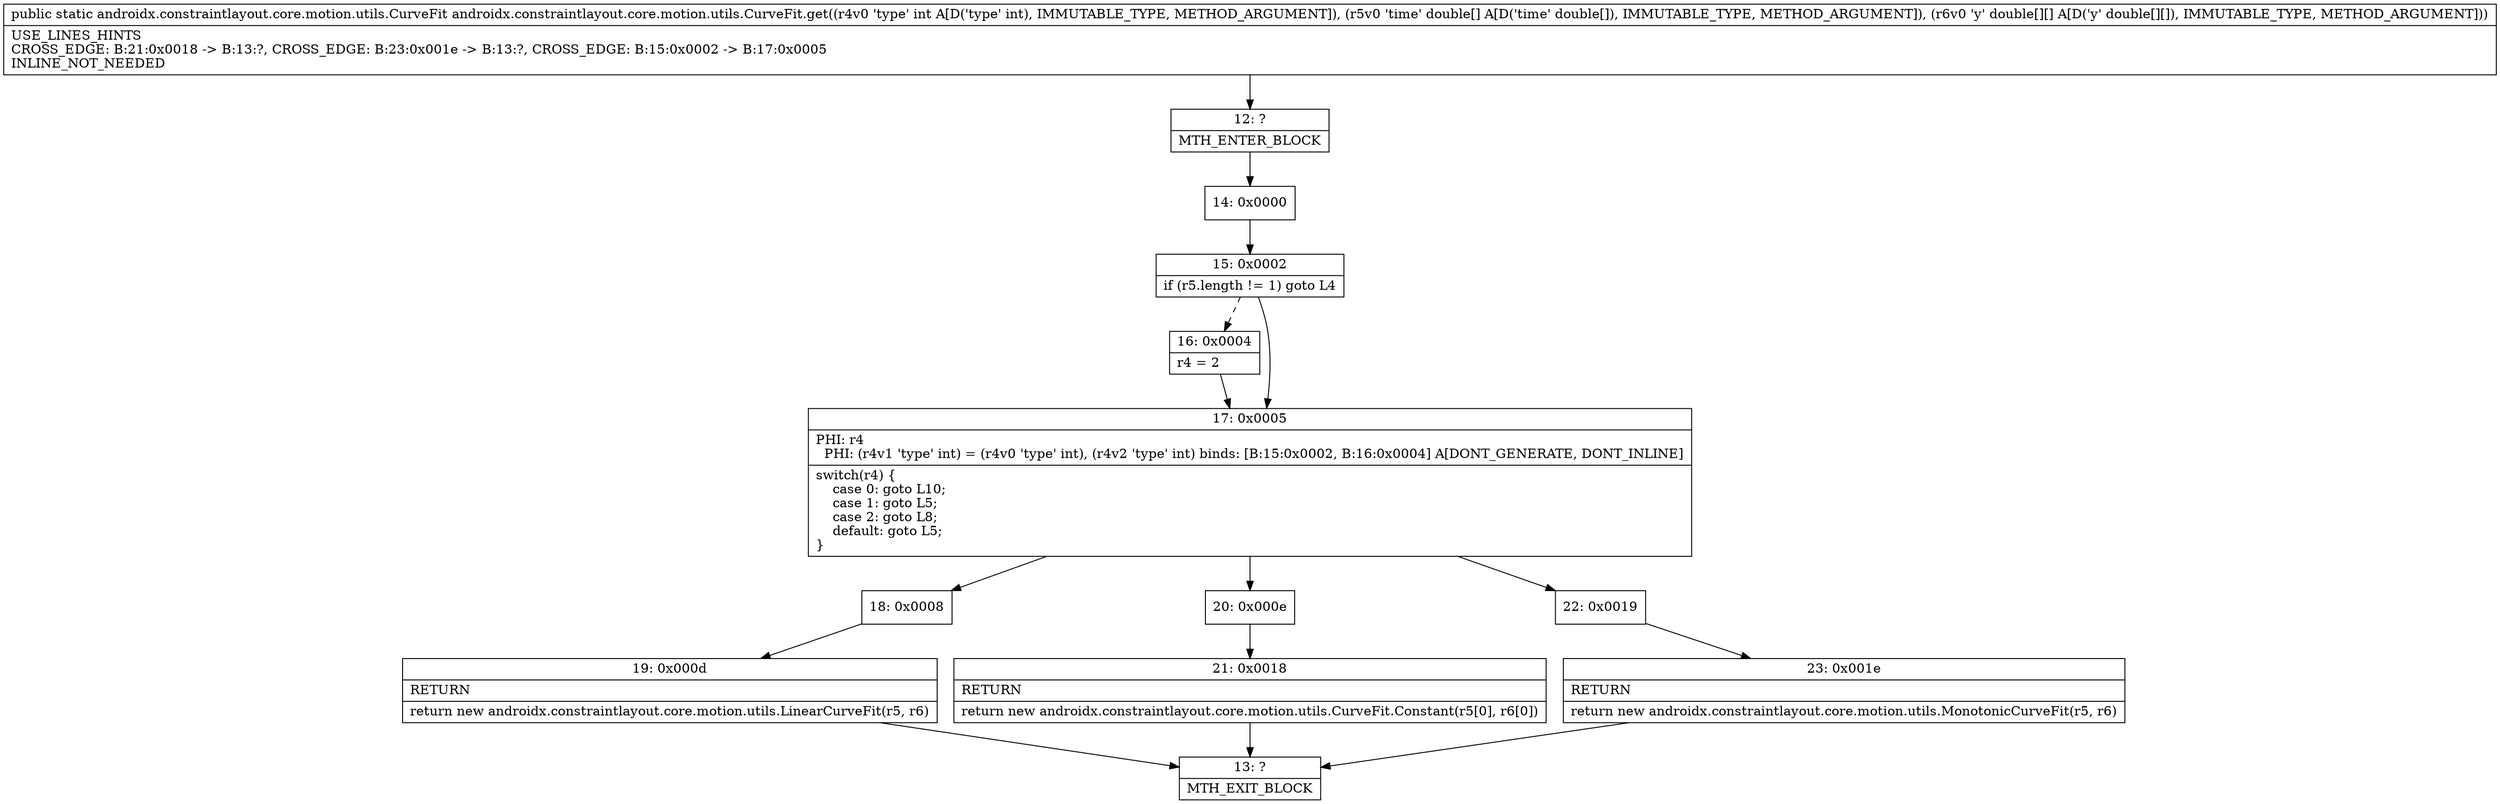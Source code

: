 digraph "CFG forandroidx.constraintlayout.core.motion.utils.CurveFit.get(I[D[[D)Landroidx\/constraintlayout\/core\/motion\/utils\/CurveFit;" {
Node_12 [shape=record,label="{12\:\ ?|MTH_ENTER_BLOCK\l}"];
Node_14 [shape=record,label="{14\:\ 0x0000}"];
Node_15 [shape=record,label="{15\:\ 0x0002|if (r5.length != 1) goto L4\l}"];
Node_16 [shape=record,label="{16\:\ 0x0004|r4 = 2\l}"];
Node_17 [shape=record,label="{17\:\ 0x0005|PHI: r4 \l  PHI: (r4v1 'type' int) = (r4v0 'type' int), (r4v2 'type' int) binds: [B:15:0x0002, B:16:0x0004] A[DONT_GENERATE, DONT_INLINE]\l|switch(r4) \{\l    case 0: goto L10;\l    case 1: goto L5;\l    case 2: goto L8;\l    default: goto L5;\l\}\l}"];
Node_18 [shape=record,label="{18\:\ 0x0008}"];
Node_19 [shape=record,label="{19\:\ 0x000d|RETURN\l|return new androidx.constraintlayout.core.motion.utils.LinearCurveFit(r5, r6)\l}"];
Node_13 [shape=record,label="{13\:\ ?|MTH_EXIT_BLOCK\l}"];
Node_20 [shape=record,label="{20\:\ 0x000e}"];
Node_21 [shape=record,label="{21\:\ 0x0018|RETURN\l|return new androidx.constraintlayout.core.motion.utils.CurveFit.Constant(r5[0], r6[0])\l}"];
Node_22 [shape=record,label="{22\:\ 0x0019}"];
Node_23 [shape=record,label="{23\:\ 0x001e|RETURN\l|return new androidx.constraintlayout.core.motion.utils.MonotonicCurveFit(r5, r6)\l}"];
MethodNode[shape=record,label="{public static androidx.constraintlayout.core.motion.utils.CurveFit androidx.constraintlayout.core.motion.utils.CurveFit.get((r4v0 'type' int A[D('type' int), IMMUTABLE_TYPE, METHOD_ARGUMENT]), (r5v0 'time' double[] A[D('time' double[]), IMMUTABLE_TYPE, METHOD_ARGUMENT]), (r6v0 'y' double[][] A[D('y' double[][]), IMMUTABLE_TYPE, METHOD_ARGUMENT]))  | USE_LINES_HINTS\lCROSS_EDGE: B:21:0x0018 \-\> B:13:?, CROSS_EDGE: B:23:0x001e \-\> B:13:?, CROSS_EDGE: B:15:0x0002 \-\> B:17:0x0005\lINLINE_NOT_NEEDED\l}"];
MethodNode -> Node_12;Node_12 -> Node_14;
Node_14 -> Node_15;
Node_15 -> Node_16[style=dashed];
Node_15 -> Node_17;
Node_16 -> Node_17;
Node_17 -> Node_18;
Node_17 -> Node_20;
Node_17 -> Node_22;
Node_18 -> Node_19;
Node_19 -> Node_13;
Node_20 -> Node_21;
Node_21 -> Node_13;
Node_22 -> Node_23;
Node_23 -> Node_13;
}


